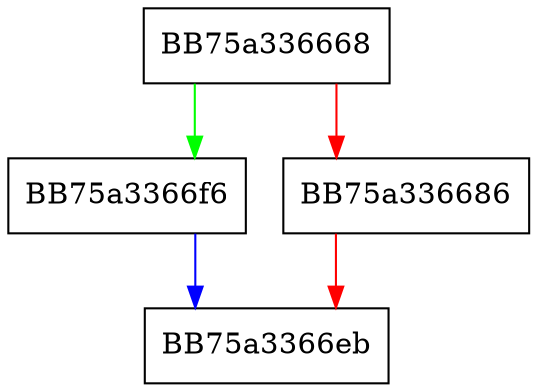digraph msil_emit_push_op {
  node [shape="box"];
  graph [splines=ortho];
  BB75a336668 -> BB75a3366f6 [color="green"];
  BB75a336668 -> BB75a336686 [color="red"];
  BB75a336686 -> BB75a3366eb [color="red"];
  BB75a3366f6 -> BB75a3366eb [color="blue"];
}